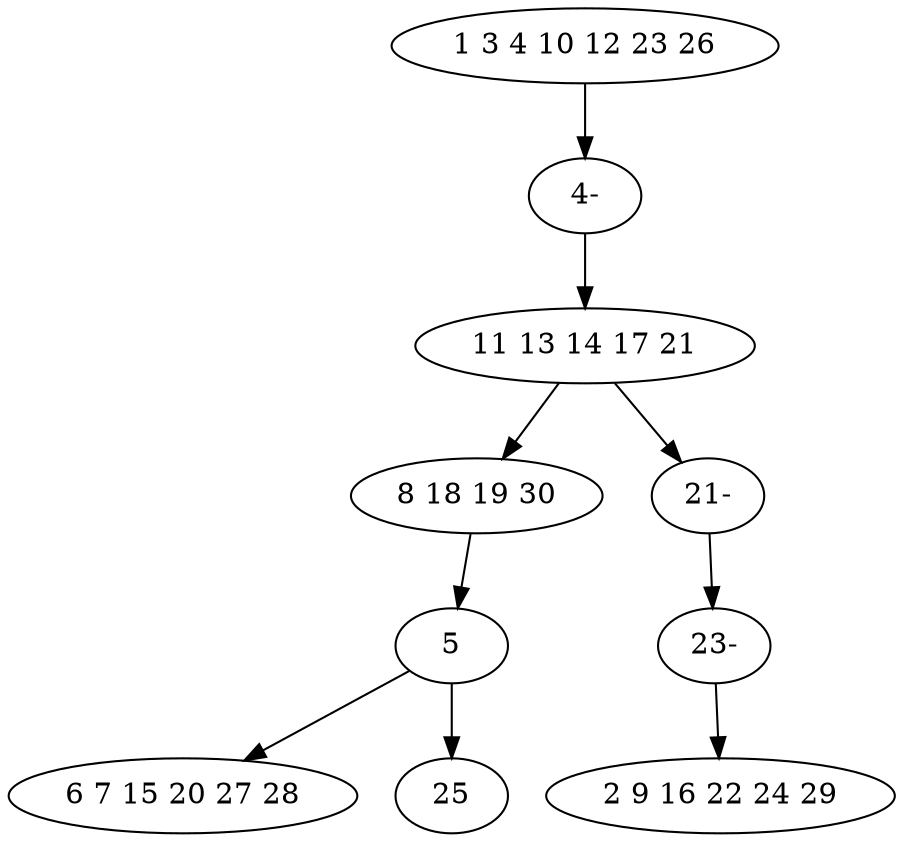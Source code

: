 digraph true_tree {
	"0" -> "7"
	"1" -> "2"
	"1" -> "8"
	"2" -> "4"
	"4" -> "5"
	"4" -> "6"
	"7" -> "1"
	"8" -> "9"
	"9" -> "3"
	"0" [label="1 3 4 10 12 23 26"];
	"1" [label="11 13 14 17 21"];
	"2" [label="8 18 19 30"];
	"3" [label="2 9 16 22 24 29"];
	"4" [label="5"];
	"5" [label="6 7 15 20 27 28"];
	"6" [label="25"];
	"7" [label="4-"];
	"8" [label="21-"];
	"9" [label="23-"];
}
